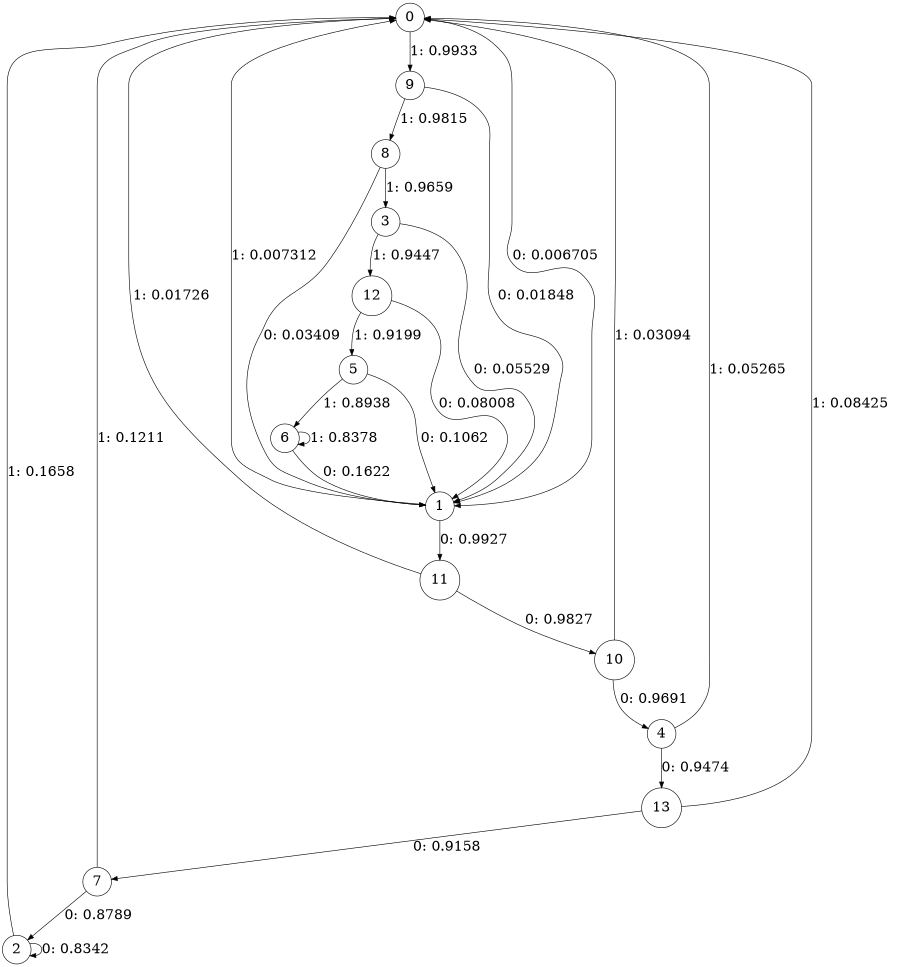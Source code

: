 digraph "ch4_face_source_L7" {
size = "6,8.5";
ratio = "fill";
node [shape = circle];
node [fontsize = 24];
edge [fontsize = 24];
0 -> 1 [label = "0: 0.006705  "];
0 -> 9 [label = "1: 0.9933   "];
1 -> 11 [label = "0: 0.9927   "];
1 -> 0 [label = "1: 0.007312  "];
2 -> 2 [label = "0: 0.8342   "];
2 -> 0 [label = "1: 0.1658   "];
3 -> 1 [label = "0: 0.05529  "];
3 -> 12 [label = "1: 0.9447   "];
4 -> 13 [label = "0: 0.9474   "];
4 -> 0 [label = "1: 0.05265  "];
5 -> 1 [label = "0: 0.1062   "];
5 -> 6 [label = "1: 0.8938   "];
6 -> 1 [label = "0: 0.1622   "];
6 -> 6 [label = "1: 0.8378   "];
7 -> 2 [label = "0: 0.8789   "];
7 -> 0 [label = "1: 0.1211   "];
8 -> 1 [label = "0: 0.03409  "];
8 -> 3 [label = "1: 0.9659   "];
9 -> 1 [label = "0: 0.01848  "];
9 -> 8 [label = "1: 0.9815   "];
10 -> 4 [label = "0: 0.9691   "];
10 -> 0 [label = "1: 0.03094  "];
11 -> 10 [label = "0: 0.9827   "];
11 -> 0 [label = "1: 0.01726  "];
12 -> 1 [label = "0: 0.08008  "];
12 -> 5 [label = "1: 0.9199   "];
13 -> 7 [label = "0: 0.9158   "];
13 -> 0 [label = "1: 0.08425  "];
}
